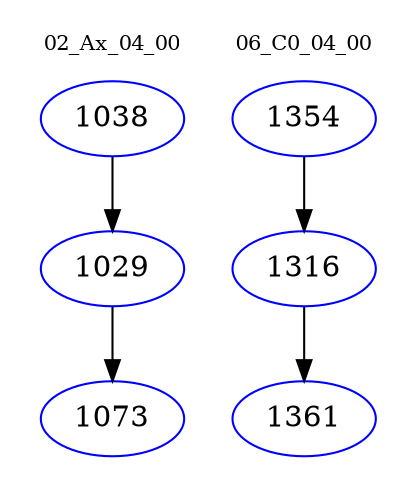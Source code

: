 digraph{
subgraph cluster_0 {
color = white
label = "02_Ax_04_00";
fontsize=10;
T0_1038 [label="1038", color="blue"]
T0_1038 -> T0_1029 [color="black"]
T0_1029 [label="1029", color="blue"]
T0_1029 -> T0_1073 [color="black"]
T0_1073 [label="1073", color="blue"]
}
subgraph cluster_1 {
color = white
label = "06_C0_04_00";
fontsize=10;
T1_1354 [label="1354", color="blue"]
T1_1354 -> T1_1316 [color="black"]
T1_1316 [label="1316", color="blue"]
T1_1316 -> T1_1361 [color="black"]
T1_1361 [label="1361", color="blue"]
}
}
